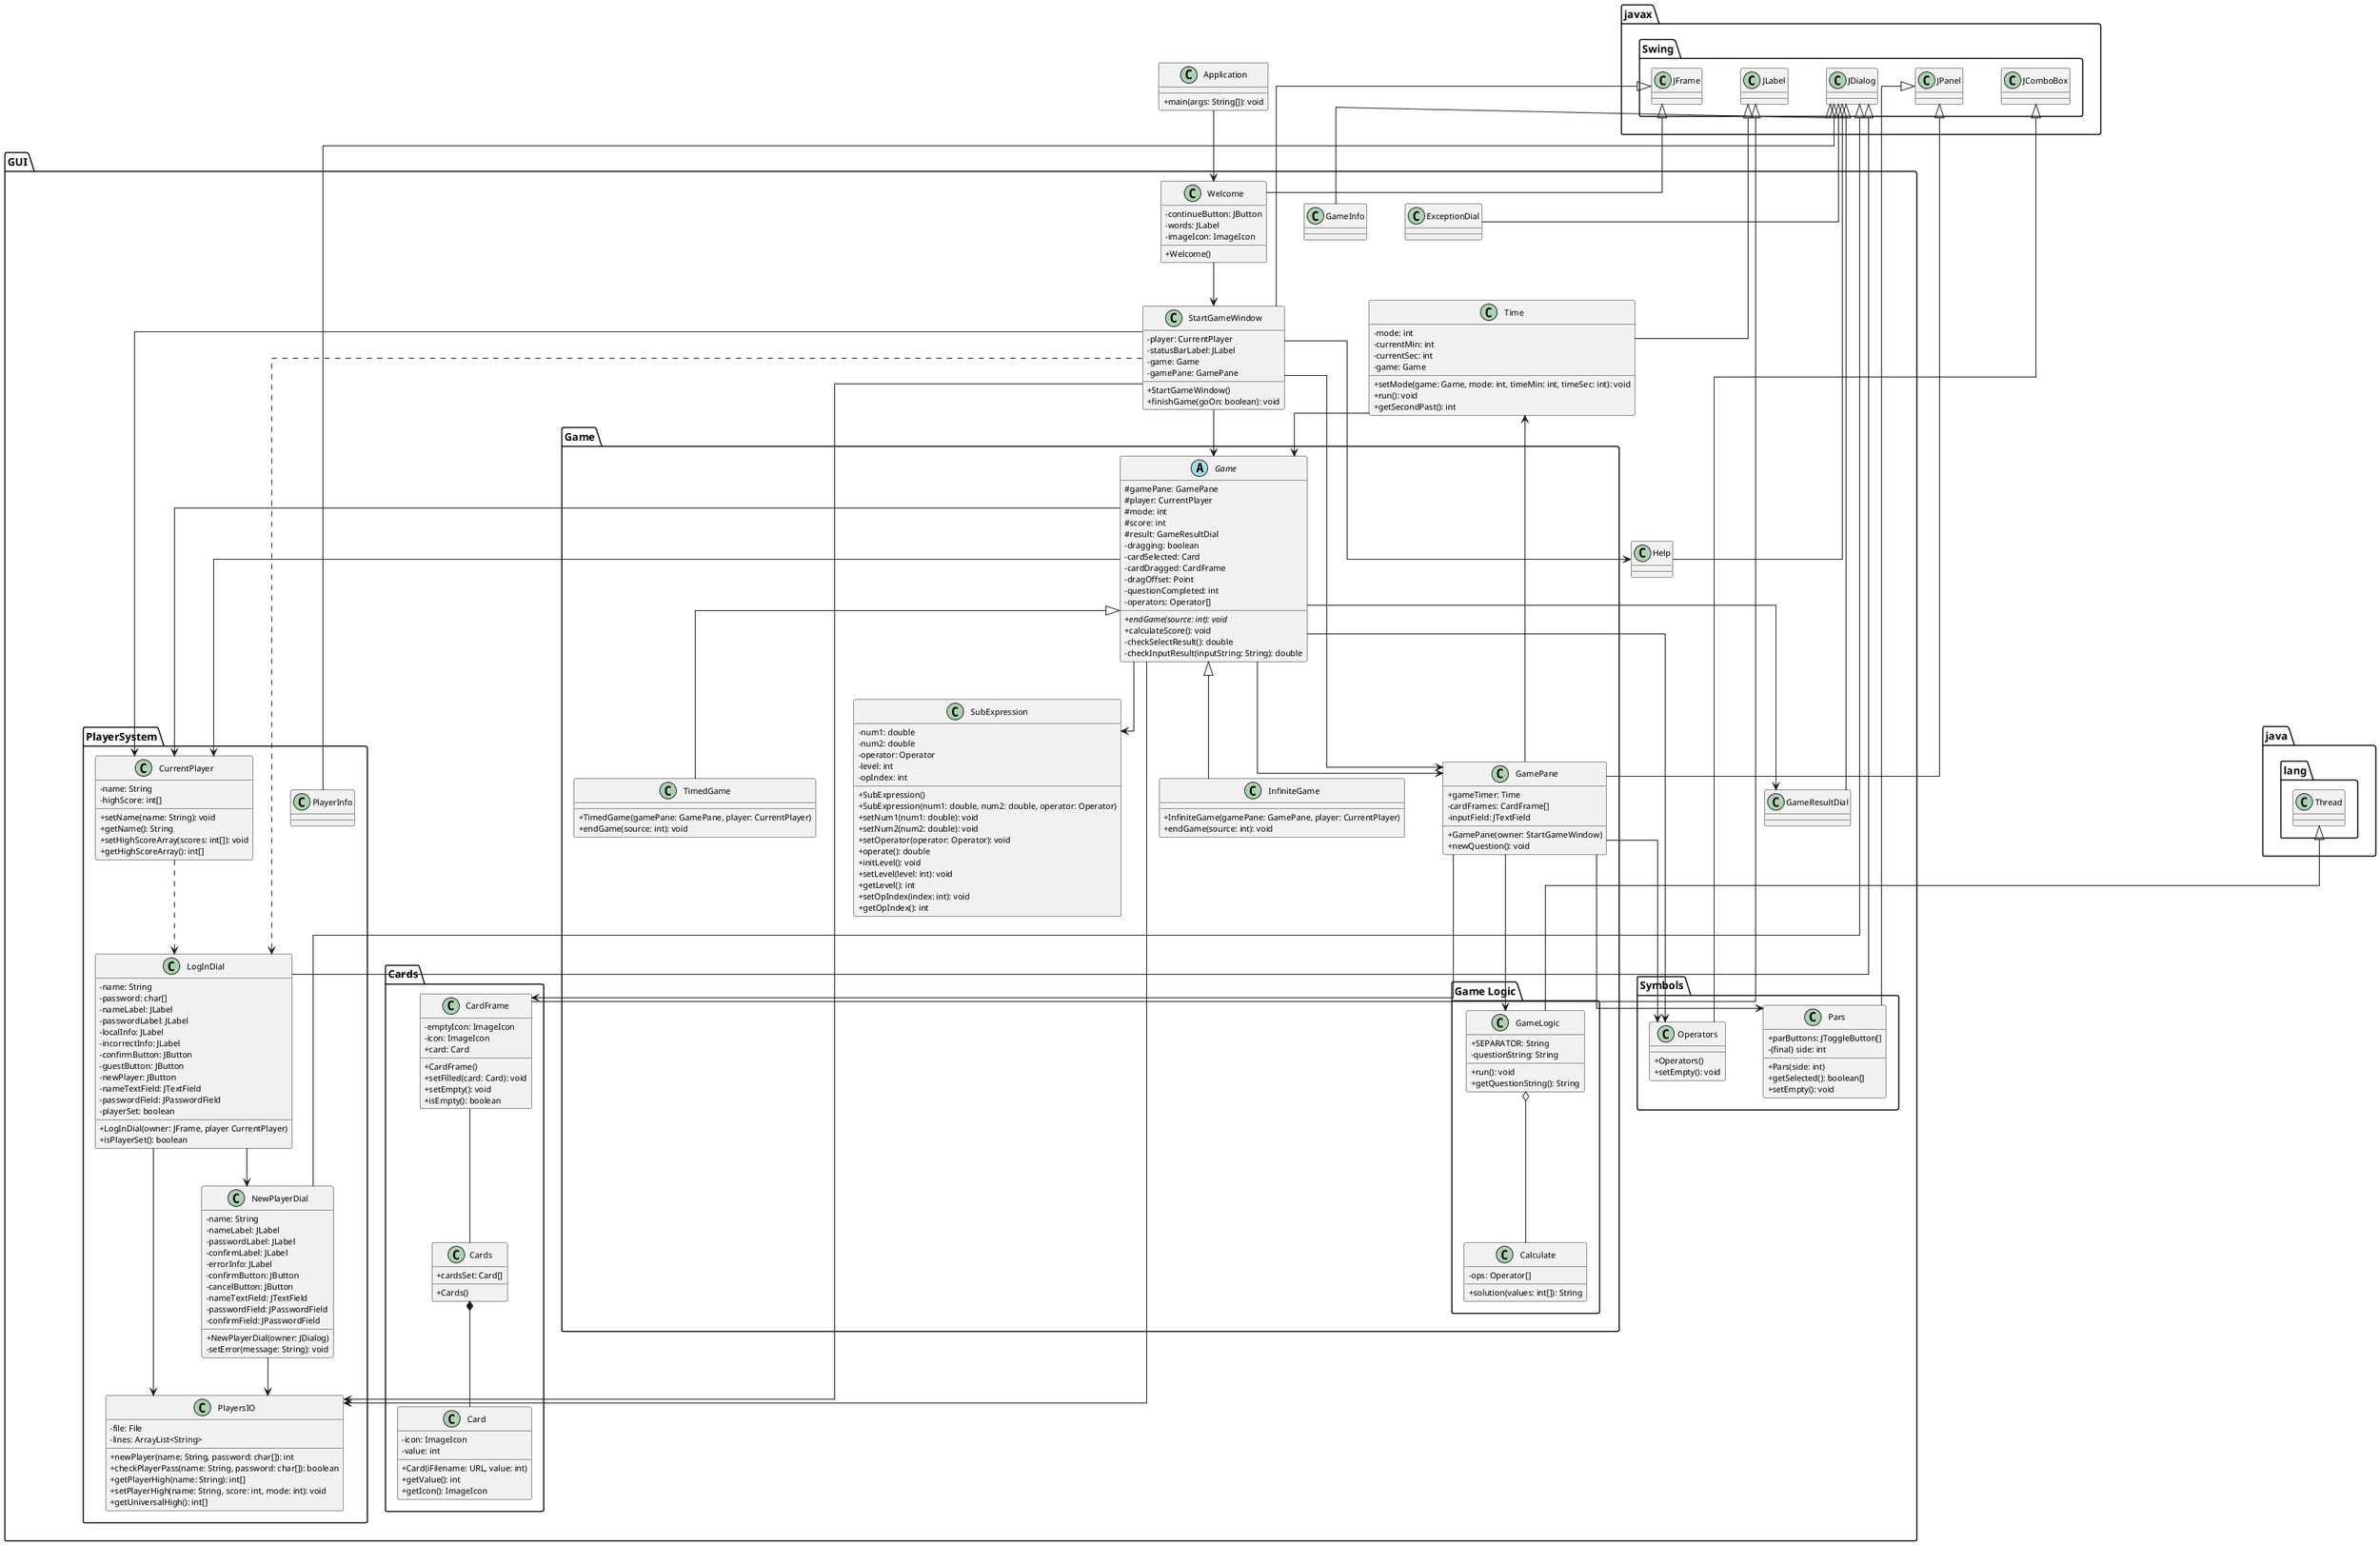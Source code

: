 @startuml
skinparam classAttributeIconSize 0
skinparam classFontSize 12
skinparam classAttributeFontSize 11
skinparam classMethodFontSize 11
skinparam nodesep 50
skinparam ranksep 50
skinparam linetype ortho

class Application {
    +main(args: String[]): void
}

package "javax.Swing"{
class JLabel
class JFrame
class JDialog
class JPanel
class JComboBox
}
class java.lang.Thread

package "GUI" {
package "PlayerSystem" {
    class CurrentPlayer {
        -name: String
        -highScore: int[]
        +setName(name: String): void
        +getName(): String
        +setHighScoreArray(scores: int[]): void
        +getHighScoreArray(): int[]
    }
    class PlayersIO {
        -file: File
        -lines: ArrayList<String>
        +newPlayer(name: String, password: char[]): int
        +checkPlayerPass(name: String, password: char[]): boolean
        +getPlayerHigh(name: String): int[]
        +setPlayerHigh(name: String, score: int, mode: int): void
        +getUniversalHigh(): int[]
    }
    class LogInDial extends javax.Swing.JDialog{
        -name: String
        -password: char[]
        -nameLabel: JLabel
        -passwordLabel: JLabel
        -localInfo: JLabel
        -incorrectInfo: JLabel
        -confirmButton: JButton
        -guestButton: JButton
        -newPlayer: JButton
        -nameTextField: JTextField
        -passwordField: JPasswordField
        -playerSet: boolean
        +LogInDial(owner: JFrame, player CurrentPlayer)
        +isPlayerSet(): boolean
    }

    class NewPlayerDial extends javax.Swing.JDialog{
        -name: String
        -nameLabel: JLabel
        -passwordLabel: JLabel
        -confirmLabel: JLabel
        -errorInfo: JLabel
        -confirmButton: JButton
        -cancelButton: JButton
        -nameTextField: JTextField
        -passwordField: JPasswordField
        -confirmField: JPasswordField
        +NewPlayerDial(owner: JDialog)
        -setError(message: String): void
}
    class PlayerInfo extends javax.Swing.JDialog
    LogInDial --> PlayersIO
    CurrentPlayer ..> LogInDial
    LogInDial --> NewPlayerDial
    NewPlayerDial --> PlayersIO

}

    package "Cards" {
        class Cards {
            +cardsSet: Card[]
            +Cards()
        }

        class Card {
            -icon: ImageIcon
            -value: int
            +Card(iFilename: URL, value: int)
            +getValue(): int
            +getIcon(): ImageIcon
        }

        class CardFrame extends javax.Swing.JLabel {
            -emptyIcon: ImageIcon
            -icon: ImageIcon
            +card: Card
            +CardFrame()
            +setFilled(card: Card): void
            +setEmpty(): void
            +isEmpty(): boolean
        }
        CardFrame -- Cards
        Cards *-- Card
    }

    package "Game"{
        package "Game Logic" {
            class GameLogic extends java.lang.Thread {
                            +SEPARATOR: String
                            -questionString: String
                            +run(): void
                            +getQuestionString(): String
                        }
            class Calculate {
                -ops: Operator[]
                +solution(values: int[]): String
                }
        }


            abstract class Game {
                #gamePane: GamePane
                #player: CurrentPlayer
                #mode: int
                #score: int
                #result: GameResultDial
                -dragging: boolean
                -cardSelected: Card
                -cardDragged: CardFrame
                -dragOffset: Point
                -questionCompleted: int
                -operators: Operator[]
                +{abstract}endGame(source: int): void
                +calculateScore(): void
                -checkSelectResult(): double
                -checkInputResult(inputString: String): double
            }

            class TimedGame extends Game {
                +TimedGame(gamePane: GamePane, player: CurrentPlayer)
                +endGame(source: int): void
            }

            class InfiniteGame extends Game {
                +InfiniteGame(gamePane: GamePane, player: CurrentPlayer)
                +endGame(source: int): void
            }

            class GamePane extends javax.Swing.JPanel {
                +gameTimer: Time
                -cardFrames: CardFrame[]
                -inputField: JTextField
                +GamePane(owner: StartGameWindow)
                +newQuestion(): void
            }

            class SubExpression {
                -num1: double
                -num2: double
                -operator: Operator
                -level: int
                -opIndex: int
                +SubExpression()
                +SubExpression(num1: double, num2: double, operator: Operator)
                +setNum1(num1: double): void
                +setNum2(num2: double): void
                +setOperator(operator: Operator): void
                +operate(): double
                +initLevel(): void
                +setLevel(level: int): void
                +getLevel(): int
                +setOpIndex(index: int): void
                +getOpIndex(): int
            }



    GUI.Game.Game --> GUI.GameResultDial
    GUI.Game.Game --> GamePane
    GUI.Game.Game --> CurrentPlayer
    GUI.Game.Game --> PlayersIO
    GUI.Game.Game --> GUI.Symbols.Operators
    GUI.Game.Game --> GUI.Game.SubExpression
    }

    class Welcome extends javax.Swing.JFrame {
        -continueButton: JButton
        -words: JLabel
        -imageIcon: ImageIcon
        +Welcome()
    }

    class StartGameWindow extends javax.Swing.JFrame {
        -player: CurrentPlayer
        -statusBarLabel: JLabel
        -game: Game
        -gamePane: GamePane
        +StartGameWindow()
        +finishGame(goOn: boolean): void
    }

    class GameResultDial extends javax.Swing.JDialog
    class GameInfo extends javax.Swing.JDialog
    class Help extends javax.Swing.JDialog
    StartGameWindow --> GUI.Help
    class ExceptionDial extends javax.Swing.JDialog
    class Time extends javax.Swing.JLabel {
        -mode: int
        -currentMin: int
        -currentSec: int
        -game: Game
        +setMode(game: Game, mode: int, timeMin: int, timeSec: int): void
        +run(): void
        +getSecondPast(): int
    }
    package "Symbols"{
        class Operators extends javax.Swing.JComboBox {
                +Operators()
                +setEmpty(): void
            }
        class Pars extends javax.Swing.JPanel {
                +parButtons: JToggleButton[]
                -{final} side: int
                +Pars(side: int)
                +getSelected(): boolean[]
                +setEmpty(): void
            }
    }

}

' 聚合
GameLogic o-- Calculate




' 引用关系
Application --> Welcome
Welcome --> StartGameWindow
StartGameWindow --> GUI.Game.Game
StartGameWindow --> GamePane
StartGameWindow --> CurrentPlayer
StartGameWindow --> PlayersIO
StartGameWindow ..> LogInDial

GamePane --> Time
GamePane --> CardFrame
GamePane --> Operators
GamePane --> Pars
GamePane --> GameLogic
Time --> GUI.Game.Game
GUI.Game.Game --> CurrentPlayer


@enduml
